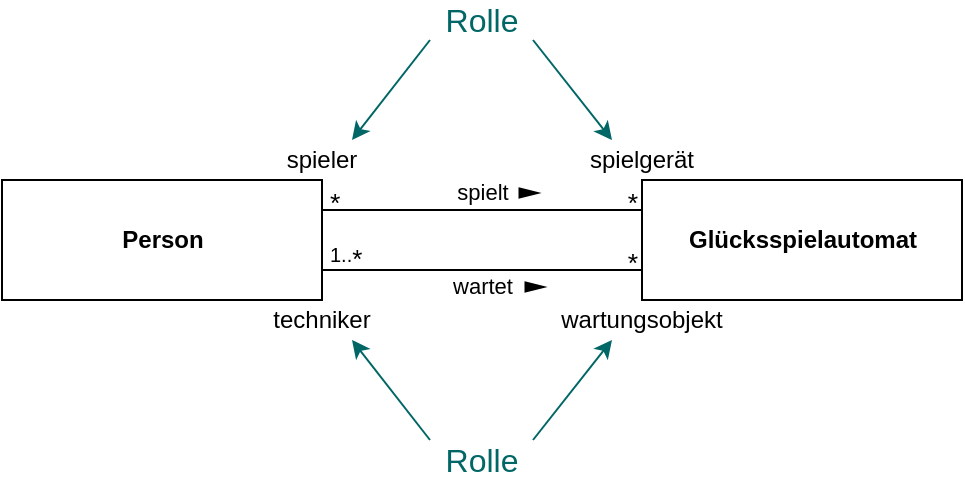<mxfile version="22.1.0" type="device">
  <diagram id="IKdcczgC__YtXfX8UIwX" name="Page-1">
    <mxGraphModel dx="1242" dy="659" grid="1" gridSize="10" guides="1" tooltips="1" connect="1" arrows="1" fold="1" page="1" pageScale="1" pageWidth="827" pageHeight="1169" math="0" shadow="0">
      <root>
        <mxCell id="0" />
        <mxCell id="1" parent="0" />
        <mxCell id="m_R6_4stdK32f-bWhgOH-3" value="&lt;b&gt;Glücksspielautomat&lt;/b&gt;" style="html=1;fontStyle=0" parent="1" vertex="1">
          <mxGeometry x="360" y="160" width="160" height="60" as="geometry" />
        </mxCell>
        <mxCell id="m_R6_4stdK32f-bWhgOH-19" value="spielt" style="endArrow=none;html=1;endFill=0;verticalAlign=bottom;exitX=1;exitY=0.25;exitDx=0;exitDy=0;entryX=0;entryY=0.25;entryDx=0;entryDy=0;labelBackgroundColor=none;" parent="1" source="m_R6_4stdK32f-bWhgOH-1" target="m_R6_4stdK32f-bWhgOH-3" edge="1">
          <mxGeometry relative="1" as="geometry">
            <mxPoint x="120" y="240" as="sourcePoint" />
            <mxPoint x="290" y="180" as="targetPoint" />
          </mxGeometry>
        </mxCell>
        <mxCell id="m_R6_4stdK32f-bWhgOH-20" value="&lt;font style=&quot;font-size: 11px;&quot;&gt;&lt;font style=&quot;font-size: 12px;&quot;&gt;&lt;font style=&quot;font-size: 13px;&quot;&gt;&lt;font style=&quot;font-size: 14px;&quot;&gt;&lt;font style=&quot;font-size: 15px;&quot;&gt;&lt;font style=&quot;font-size: 16px;&quot;&gt;&lt;sub&gt;*&lt;/sub&gt;&lt;/font&gt;&lt;/font&gt;&lt;/font&gt;&lt;/font&gt;&lt;/font&gt;&lt;/font&gt;" style="resizable=0;html=1;align=left;verticalAlign=bottom;labelBackgroundColor=none;fontSize=10;spacingTop=0;spacingLeft=4;spacing=0;spacingBottom=-4;" parent="m_R6_4stdK32f-bWhgOH-19" connectable="0" vertex="1">
          <mxGeometry x="-1" relative="1" as="geometry" />
        </mxCell>
        <mxCell id="m_R6_4stdK32f-bWhgOH-21" value="&lt;font style=&quot;font-size: 11px;&quot;&gt;&lt;font style=&quot;font-size: 12px;&quot;&gt;&lt;font style=&quot;font-size: 13px;&quot;&gt;&lt;font style=&quot;font-size: 14px;&quot;&gt;&lt;font style=&quot;font-size: 15px;&quot;&gt;&lt;font style=&quot;font-size: 16px;&quot;&gt;&lt;sub&gt;*&lt;/sub&gt;&lt;/font&gt;&lt;/font&gt;&lt;/font&gt;&lt;/font&gt;&lt;/font&gt;&lt;/font&gt;" style="resizable=0;html=1;align=right;verticalAlign=bottom;labelBackgroundColor=none;fontSize=10;spacingLeft=0;spacing=0;spacingBottom=-4;spacingRight=4;spacingTop=0;" parent="m_R6_4stdK32f-bWhgOH-19" connectable="0" vertex="1">
          <mxGeometry x="1" relative="1" as="geometry" />
        </mxCell>
        <mxCell id="m_R6_4stdK32f-bWhgOH-1" value="&lt;b&gt;Person&lt;/b&gt;" style="html=1;fontStyle=0" parent="1" vertex="1">
          <mxGeometry x="40" y="160" width="160" height="60" as="geometry" />
        </mxCell>
        <mxCell id="T6Ai0_ayIKamRRYhBH8k-1" value="" style="triangle;whiteSpace=wrap;html=1;dashed=0;direction=north;fillColor=#000000;aspect=fixed;rotation=90;" parent="1" vertex="1">
          <mxGeometry x="301" y="162" width="4.5" height="9" as="geometry" />
        </mxCell>
        <mxCell id="-STVFB_1zqTISouC3BHJ-4" value="" style="triangle;whiteSpace=wrap;html=1;dashed=0;direction=north;fillColor=#000000;aspect=fixed;rotation=90;" parent="1" vertex="1">
          <mxGeometry x="304" y="209" width="4.5" height="9" as="geometry" />
        </mxCell>
        <mxCell id="-STVFB_1zqTISouC3BHJ-5" value="wartet" style="endArrow=none;html=1;endFill=0;verticalAlign=top;exitX=1;exitY=0.75;exitDx=0;exitDy=0;entryX=0;entryY=0.75;entryDx=0;entryDy=0;spacing=-3;labelBackgroundColor=none;" parent="1" source="m_R6_4stdK32f-bWhgOH-1" target="m_R6_4stdK32f-bWhgOH-3" edge="1">
          <mxGeometry relative="1" as="geometry">
            <mxPoint x="200" y="270" as="sourcePoint" />
            <mxPoint x="360" y="270" as="targetPoint" />
            <mxPoint as="offset" />
          </mxGeometry>
        </mxCell>
        <mxCell id="-STVFB_1zqTISouC3BHJ-6" value="1..&lt;sub&gt;&lt;font style=&quot;font-size: 9px;&quot;&gt;&lt;font style=&quot;font-size: 10px;&quot;&gt;&lt;font style=&quot;font-size: 11px;&quot;&gt;&lt;font style=&quot;font-size: 12px;&quot;&gt;&lt;font style=&quot;font-size: 13px;&quot;&gt;&lt;font style=&quot;font-size: 14px;&quot;&gt;&lt;font style=&quot;font-size: 15px;&quot;&gt;&lt;font style=&quot;font-size: 14px;&quot;&gt;&lt;font style=&quot;font-size: 13px;&quot;&gt;*&lt;/font&gt;&lt;/font&gt;&lt;/font&gt;&lt;/font&gt;&lt;/font&gt;&lt;/font&gt;&lt;/font&gt;&lt;/font&gt;&lt;/font&gt;&lt;/sub&gt;" style="resizable=0;html=1;align=left;verticalAlign=bottom;labelBackgroundColor=none;fontSize=10;spacingTop=0;spacingLeft=4;spacing=0;spacingBottom=-2;" parent="-STVFB_1zqTISouC3BHJ-5" connectable="0" vertex="1">
          <mxGeometry x="-1" relative="1" as="geometry" />
        </mxCell>
        <mxCell id="-STVFB_1zqTISouC3BHJ-7" value="&lt;font style=&quot;font-size: 11px;&quot;&gt;&lt;font style=&quot;font-size: 12px;&quot;&gt;&lt;font style=&quot;font-size: 13px;&quot;&gt;&lt;font style=&quot;font-size: 14px;&quot;&gt;&lt;font style=&quot;font-size: 15px;&quot;&gt;&lt;font style=&quot;font-size: 16px;&quot;&gt;&lt;sub&gt;*&lt;/sub&gt;&lt;/font&gt;&lt;/font&gt;&lt;/font&gt;&lt;/font&gt;&lt;/font&gt;&lt;/font&gt;" style="resizable=0;html=1;align=right;verticalAlign=bottom;labelBackgroundColor=none;fontSize=10;spacingLeft=0;spacing=0;spacingBottom=-4;spacingRight=4;spacingTop=0;" parent="-STVFB_1zqTISouC3BHJ-5" connectable="0" vertex="1">
          <mxGeometry x="1" relative="1" as="geometry" />
        </mxCell>
        <mxCell id="-STVFB_1zqTISouC3BHJ-8" value="&lt;font style=&quot;font-size: 14px;&quot;&gt;&lt;font style=&quot;font-size: 15px;&quot;&gt;&lt;font style=&quot;font-size: 16px;&quot;&gt;Rolle&lt;/font&gt;&lt;/font&gt;&lt;/font&gt;" style="text;html=1;strokeColor=none;fillColor=none;align=center;verticalAlign=middle;whiteSpace=wrap;rounded=0;fontSize=13;fontColor=#006666;" parent="1" vertex="1">
          <mxGeometry x="254" y="70" width="51.5" height="20" as="geometry" />
        </mxCell>
        <mxCell id="-STVFB_1zqTISouC3BHJ-10" value="" style="endArrow=classic;html=1;rounded=0;fontSize=16;fontColor=#006666;exitX=1;exitY=1;exitDx=0;exitDy=0;entryX=0.25;entryY=0;entryDx=0;entryDy=0;strokeColor=#006666;" parent="1" source="-STVFB_1zqTISouC3BHJ-8" target="-STVFB_1zqTISouC3BHJ-11" edge="1">
          <mxGeometry width="50" height="50" relative="1" as="geometry">
            <mxPoint x="330" y="100" as="sourcePoint" />
            <mxPoint x="380" y="90" as="targetPoint" />
          </mxGeometry>
        </mxCell>
        <mxCell id="-STVFB_1zqTISouC3BHJ-11" value="&lt;font style=&quot;font-size: 12px;&quot;&gt;&lt;font style=&quot;font-size: 12px;&quot;&gt;&lt;font style=&quot;font-size: 12px;&quot;&gt;&lt;font style=&quot;font-size: 12px;&quot;&gt;spielgerät&lt;/font&gt;&lt;/font&gt;&lt;/font&gt;&lt;/font&gt;" style="text;html=1;strokeColor=none;fillColor=none;align=center;verticalAlign=middle;whiteSpace=wrap;rounded=0;fontSize=12;fontColor=#000000;" parent="1" vertex="1">
          <mxGeometry x="330" y="140" width="60" height="20" as="geometry" />
        </mxCell>
        <mxCell id="-STVFB_1zqTISouC3BHJ-12" value="&lt;div style=&quot;font-size: 12px;&quot;&gt;spieler&lt;/div&gt;" style="text;html=1;strokeColor=none;fillColor=none;align=center;verticalAlign=middle;whiteSpace=wrap;rounded=0;fontSize=12;fontColor=#000000;" parent="1" vertex="1">
          <mxGeometry x="170" y="140" width="60" height="20" as="geometry" />
        </mxCell>
        <mxCell id="-STVFB_1zqTISouC3BHJ-14" value="" style="endArrow=classic;html=1;rounded=0;fontSize=16;fontColor=#006666;exitX=0;exitY=1;exitDx=0;exitDy=0;entryX=0.75;entryY=0;entryDx=0;entryDy=0;strokeColor=#006666;" parent="1" source="-STVFB_1zqTISouC3BHJ-8" target="-STVFB_1zqTISouC3BHJ-12" edge="1">
          <mxGeometry width="50" height="50" relative="1" as="geometry">
            <mxPoint x="314" y="100" as="sourcePoint" />
            <mxPoint x="345" y="150" as="targetPoint" />
          </mxGeometry>
        </mxCell>
        <mxCell id="-STVFB_1zqTISouC3BHJ-15" value="techniker" style="text;html=1;strokeColor=none;fillColor=none;align=center;verticalAlign=middle;whiteSpace=wrap;rounded=0;fontSize=12;fontColor=#000000;" parent="1" vertex="1">
          <mxGeometry x="170" y="220" width="60" height="20" as="geometry" />
        </mxCell>
        <mxCell id="-STVFB_1zqTISouC3BHJ-16" value="wartungsobjekt" style="text;html=1;strokeColor=none;fillColor=none;align=center;verticalAlign=middle;whiteSpace=wrap;rounded=0;fontSize=12;fontColor=#000000;" parent="1" vertex="1">
          <mxGeometry x="330" y="220" width="60" height="20" as="geometry" />
        </mxCell>
        <mxCell id="-STVFB_1zqTISouC3BHJ-17" value="&lt;font style=&quot;font-size: 14px;&quot;&gt;&lt;font style=&quot;font-size: 15px;&quot;&gt;&lt;font style=&quot;font-size: 16px;&quot;&gt;Rolle&lt;/font&gt;&lt;/font&gt;&lt;/font&gt;" style="text;html=1;strokeColor=none;fillColor=none;align=center;verticalAlign=middle;whiteSpace=wrap;rounded=0;fontSize=13;fontColor=#006666;" parent="1" vertex="1">
          <mxGeometry x="254" y="290" width="51.5" height="20" as="geometry" />
        </mxCell>
        <mxCell id="-STVFB_1zqTISouC3BHJ-18" value="" style="endArrow=classic;html=1;rounded=0;fontSize=16;fontColor=#006666;strokeColor=#006666;exitX=1;exitY=0;exitDx=0;exitDy=0;entryX=0.25;entryY=1;entryDx=0;entryDy=0;" parent="1" source="-STVFB_1zqTISouC3BHJ-17" target="-STVFB_1zqTISouC3BHJ-16" edge="1">
          <mxGeometry width="50" height="50" relative="1" as="geometry">
            <mxPoint x="320" y="240" as="sourcePoint" />
            <mxPoint x="370" y="300" as="targetPoint" />
          </mxGeometry>
        </mxCell>
        <mxCell id="-STVFB_1zqTISouC3BHJ-19" value="" style="endArrow=classic;html=1;rounded=0;fontSize=16;fontColor=#006666;entryX=0.75;entryY=1;entryDx=0;entryDy=0;strokeColor=#006666;exitX=0;exitY=0;exitDx=0;exitDy=0;" parent="1" source="-STVFB_1zqTISouC3BHJ-17" target="-STVFB_1zqTISouC3BHJ-15" edge="1">
          <mxGeometry width="50" height="50" relative="1" as="geometry">
            <mxPoint x="180" y="280" as="sourcePoint" />
            <mxPoint x="235" y="160" as="targetPoint" />
          </mxGeometry>
        </mxCell>
      </root>
    </mxGraphModel>
  </diagram>
</mxfile>
